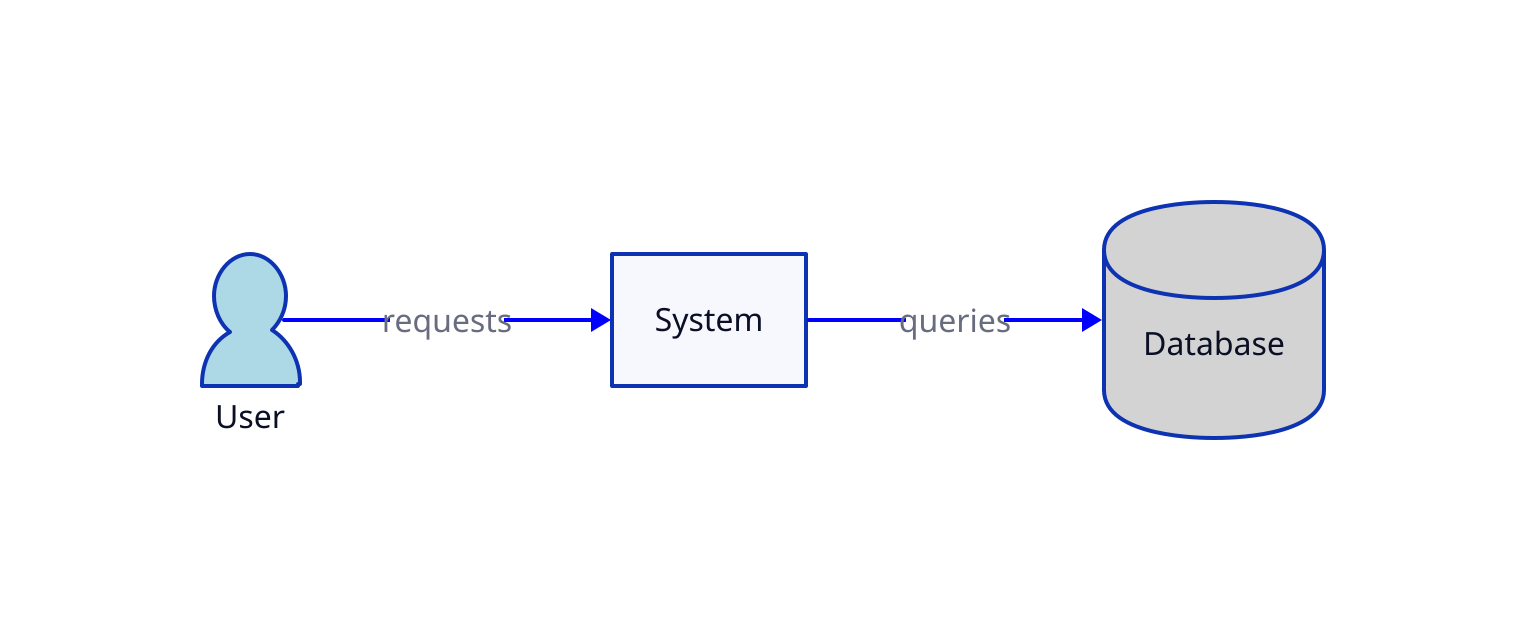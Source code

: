 direction: right
system -> database: queries {style.stroke: blue}
user -> system: requests {style.stroke: blue}
database: Database {
  shape: cylinder
  style.fill: lightgray
}
system: System
user: User {
  shape: person
  style.fill: lightblue
}
